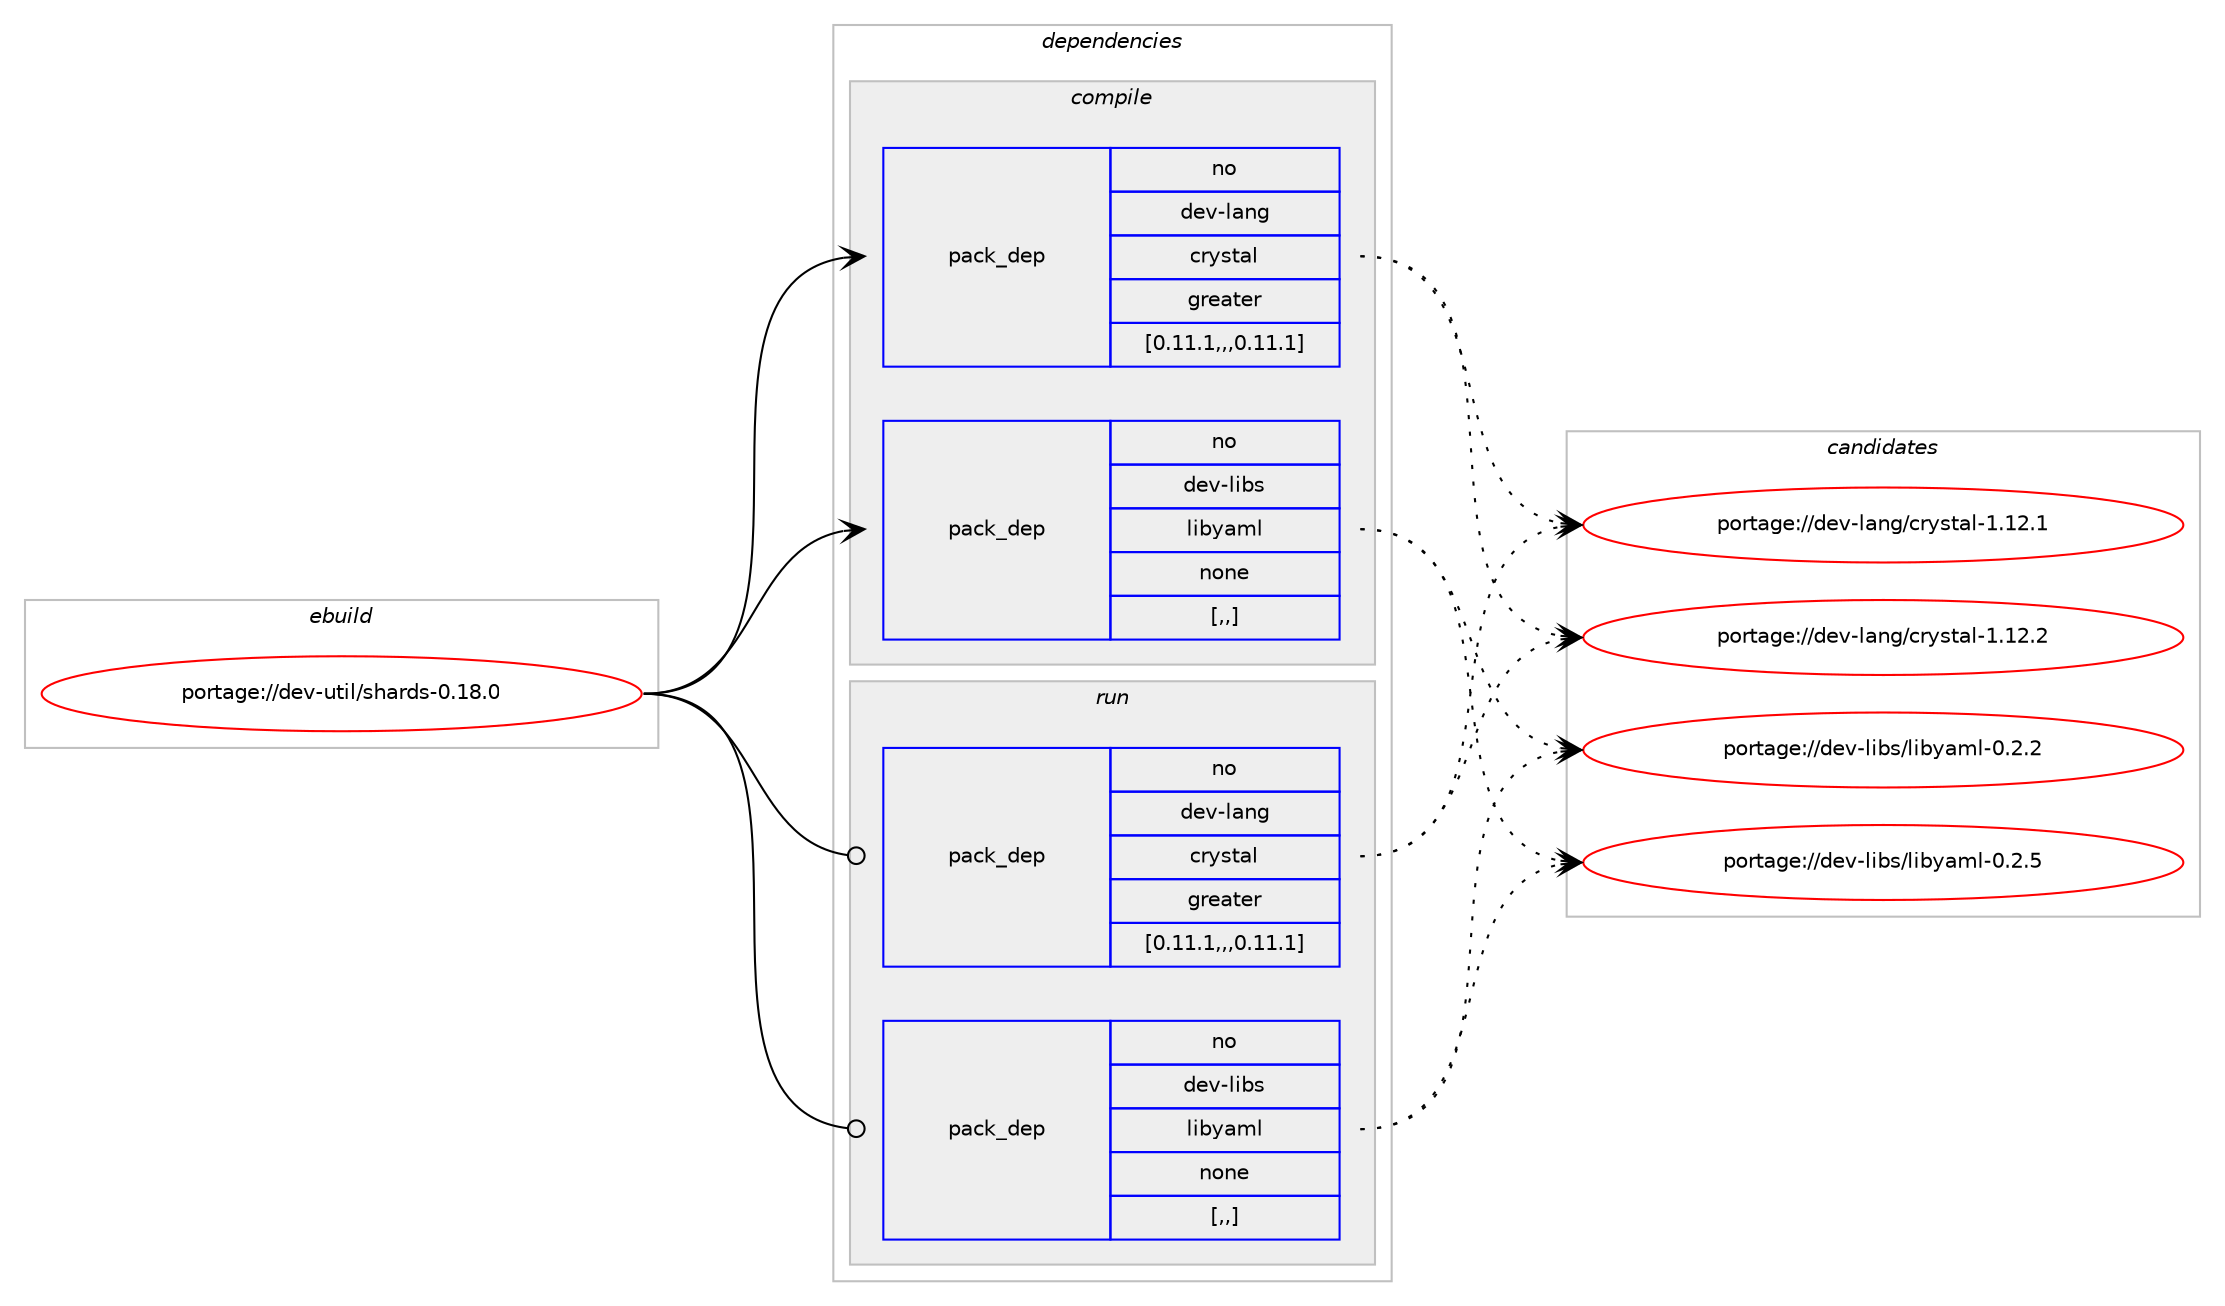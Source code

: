 digraph prolog {

# *************
# Graph options
# *************

newrank=true;
concentrate=true;
compound=true;
graph [rankdir=LR,fontname=Helvetica,fontsize=10,ranksep=1.5];#, ranksep=2.5, nodesep=0.2];
edge  [arrowhead=vee];
node  [fontname=Helvetica,fontsize=10];

# **********
# The ebuild
# **********

subgraph cluster_leftcol {
color=gray;
rank=same;
label=<<i>ebuild</i>>;
id [label="portage://dev-util/shards-0.18.0", color=red, width=4, href="../dev-util/shards-0.18.0.svg"];
}

# ****************
# The dependencies
# ****************

subgraph cluster_midcol {
color=gray;
label=<<i>dependencies</i>>;
subgraph cluster_compile {
fillcolor="#eeeeee";
style=filled;
label=<<i>compile</i>>;
subgraph pack153377 {
dependency215122 [label=<<TABLE BORDER="0" CELLBORDER="1" CELLSPACING="0" CELLPADDING="4" WIDTH="220"><TR><TD ROWSPAN="6" CELLPADDING="30">pack_dep</TD></TR><TR><TD WIDTH="110">no</TD></TR><TR><TD>dev-lang</TD></TR><TR><TD>crystal</TD></TR><TR><TD>greater</TD></TR><TR><TD>[0.11.1,,,0.11.1]</TD></TR></TABLE>>, shape=none, color=blue];
}
id:e -> dependency215122:w [weight=20,style="solid",arrowhead="vee"];
subgraph pack153378 {
dependency215123 [label=<<TABLE BORDER="0" CELLBORDER="1" CELLSPACING="0" CELLPADDING="4" WIDTH="220"><TR><TD ROWSPAN="6" CELLPADDING="30">pack_dep</TD></TR><TR><TD WIDTH="110">no</TD></TR><TR><TD>dev-libs</TD></TR><TR><TD>libyaml</TD></TR><TR><TD>none</TD></TR><TR><TD>[,,]</TD></TR></TABLE>>, shape=none, color=blue];
}
id:e -> dependency215123:w [weight=20,style="solid",arrowhead="vee"];
}
subgraph cluster_compileandrun {
fillcolor="#eeeeee";
style=filled;
label=<<i>compile and run</i>>;
}
subgraph cluster_run {
fillcolor="#eeeeee";
style=filled;
label=<<i>run</i>>;
subgraph pack153379 {
dependency215124 [label=<<TABLE BORDER="0" CELLBORDER="1" CELLSPACING="0" CELLPADDING="4" WIDTH="220"><TR><TD ROWSPAN="6" CELLPADDING="30">pack_dep</TD></TR><TR><TD WIDTH="110">no</TD></TR><TR><TD>dev-lang</TD></TR><TR><TD>crystal</TD></TR><TR><TD>greater</TD></TR><TR><TD>[0.11.1,,,0.11.1]</TD></TR></TABLE>>, shape=none, color=blue];
}
id:e -> dependency215124:w [weight=20,style="solid",arrowhead="odot"];
subgraph pack153380 {
dependency215125 [label=<<TABLE BORDER="0" CELLBORDER="1" CELLSPACING="0" CELLPADDING="4" WIDTH="220"><TR><TD ROWSPAN="6" CELLPADDING="30">pack_dep</TD></TR><TR><TD WIDTH="110">no</TD></TR><TR><TD>dev-libs</TD></TR><TR><TD>libyaml</TD></TR><TR><TD>none</TD></TR><TR><TD>[,,]</TD></TR></TABLE>>, shape=none, color=blue];
}
id:e -> dependency215125:w [weight=20,style="solid",arrowhead="odot"];
}
}

# **************
# The candidates
# **************

subgraph cluster_choices {
rank=same;
color=gray;
label=<<i>candidates</i>>;

subgraph choice153377 {
color=black;
nodesep=1;
choice100101118451089711010347991141211151169710845494649504649 [label="portage://dev-lang/crystal-1.12.1", color=red, width=4,href="../dev-lang/crystal-1.12.1.svg"];
choice100101118451089711010347991141211151169710845494649504650 [label="portage://dev-lang/crystal-1.12.2", color=red, width=4,href="../dev-lang/crystal-1.12.2.svg"];
dependency215122:e -> choice100101118451089711010347991141211151169710845494649504649:w [style=dotted,weight="100"];
dependency215122:e -> choice100101118451089711010347991141211151169710845494649504650:w [style=dotted,weight="100"];
}
subgraph choice153378 {
color=black;
nodesep=1;
choice1001011184510810598115471081059812197109108454846504650 [label="portage://dev-libs/libyaml-0.2.2", color=red, width=4,href="../dev-libs/libyaml-0.2.2.svg"];
choice1001011184510810598115471081059812197109108454846504653 [label="portage://dev-libs/libyaml-0.2.5", color=red, width=4,href="../dev-libs/libyaml-0.2.5.svg"];
dependency215123:e -> choice1001011184510810598115471081059812197109108454846504650:w [style=dotted,weight="100"];
dependency215123:e -> choice1001011184510810598115471081059812197109108454846504653:w [style=dotted,weight="100"];
}
subgraph choice153379 {
color=black;
nodesep=1;
choice100101118451089711010347991141211151169710845494649504649 [label="portage://dev-lang/crystal-1.12.1", color=red, width=4,href="../dev-lang/crystal-1.12.1.svg"];
choice100101118451089711010347991141211151169710845494649504650 [label="portage://dev-lang/crystal-1.12.2", color=red, width=4,href="../dev-lang/crystal-1.12.2.svg"];
dependency215124:e -> choice100101118451089711010347991141211151169710845494649504649:w [style=dotted,weight="100"];
dependency215124:e -> choice100101118451089711010347991141211151169710845494649504650:w [style=dotted,weight="100"];
}
subgraph choice153380 {
color=black;
nodesep=1;
choice1001011184510810598115471081059812197109108454846504650 [label="portage://dev-libs/libyaml-0.2.2", color=red, width=4,href="../dev-libs/libyaml-0.2.2.svg"];
choice1001011184510810598115471081059812197109108454846504653 [label="portage://dev-libs/libyaml-0.2.5", color=red, width=4,href="../dev-libs/libyaml-0.2.5.svg"];
dependency215125:e -> choice1001011184510810598115471081059812197109108454846504650:w [style=dotted,weight="100"];
dependency215125:e -> choice1001011184510810598115471081059812197109108454846504653:w [style=dotted,weight="100"];
}
}

}

